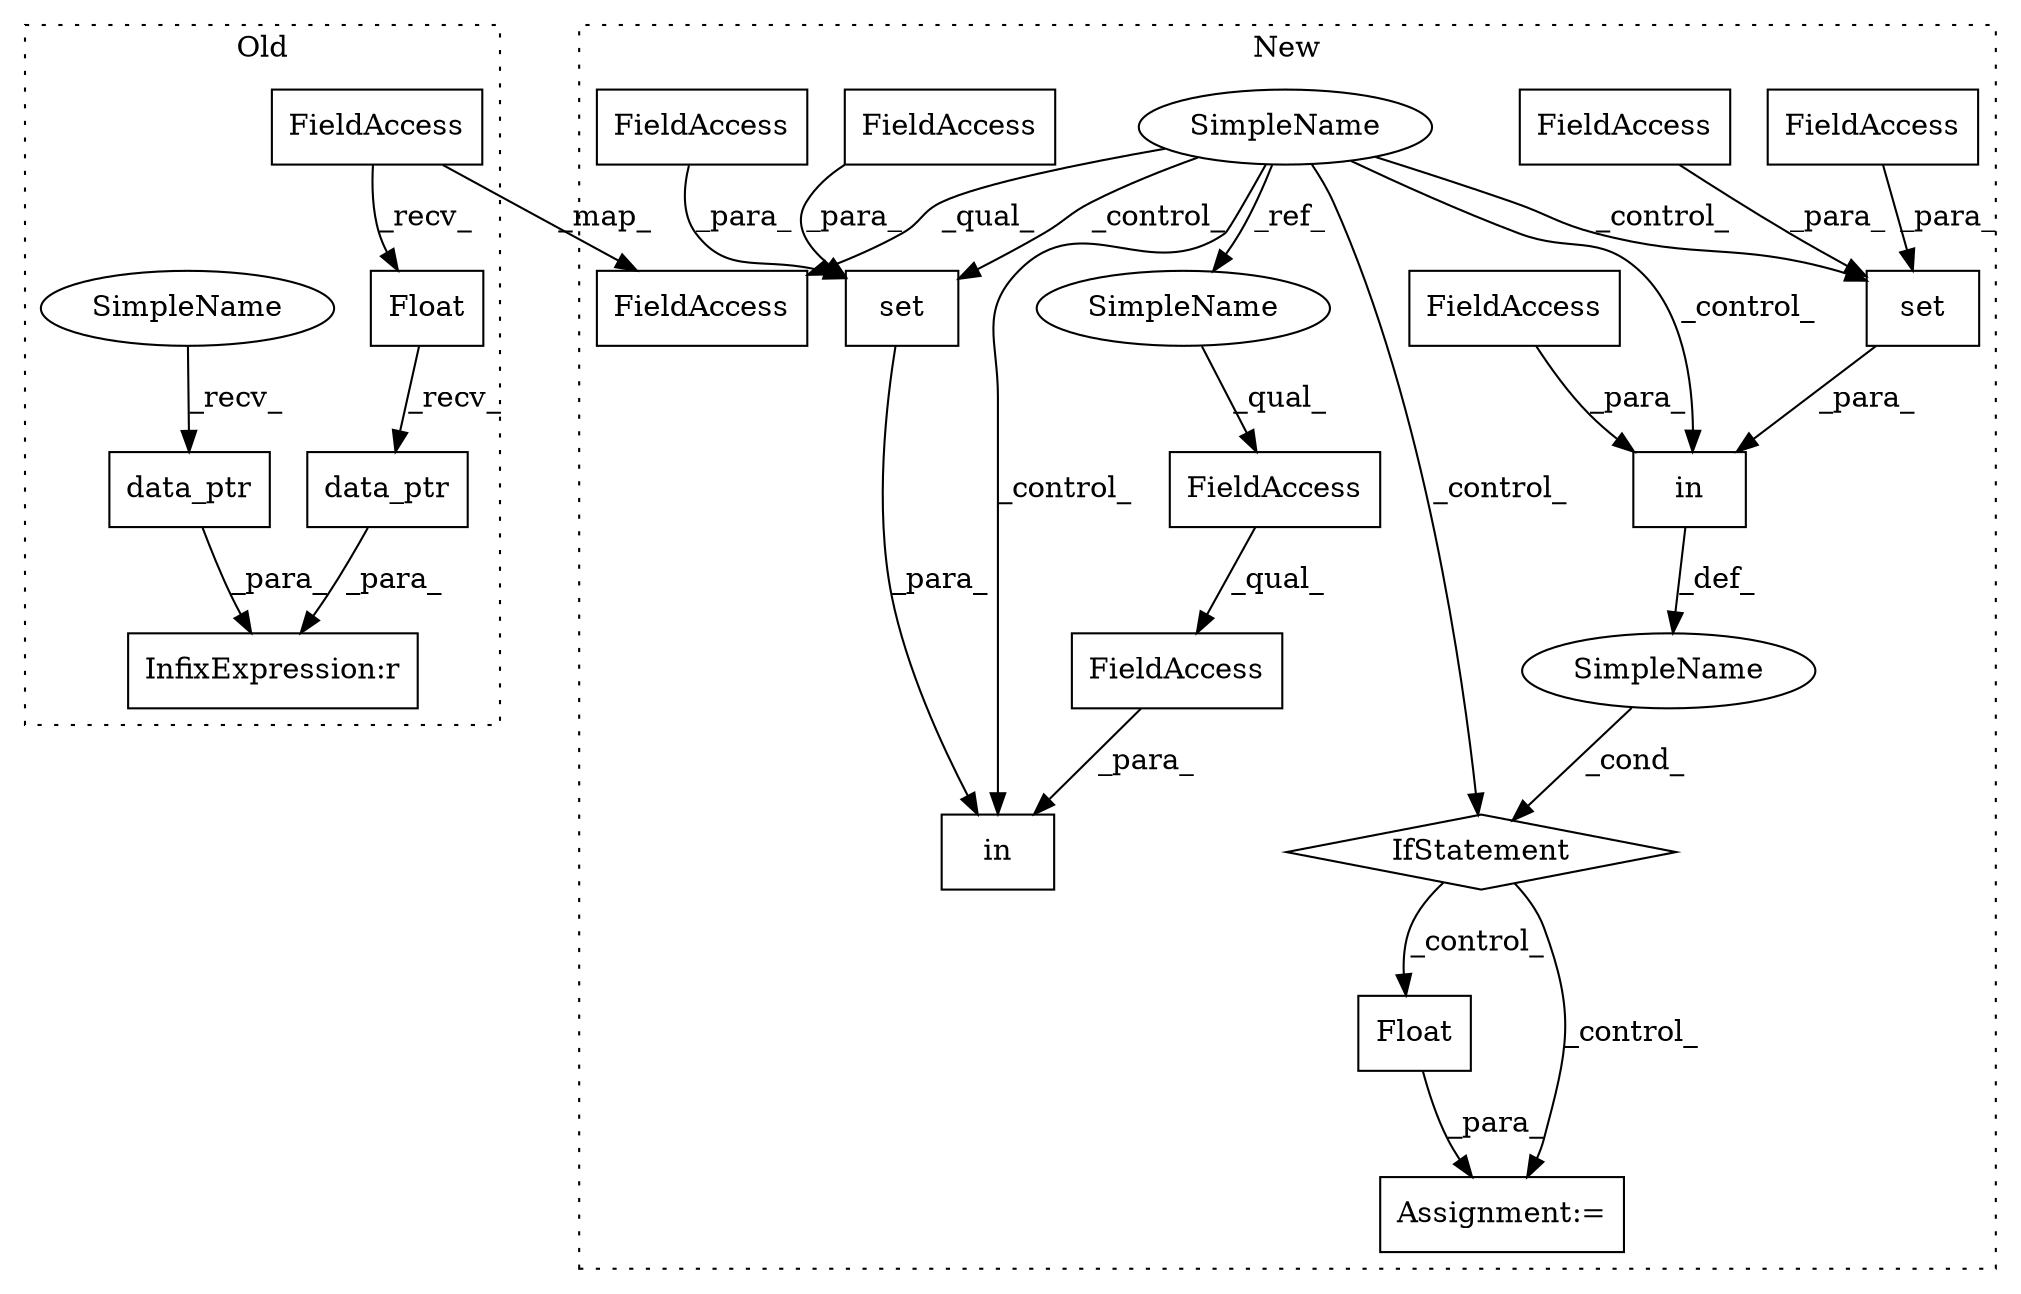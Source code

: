 digraph G {
subgraph cluster0 {
1 [label="data_ptr" a="32" s="5068" l="10" shape="box"];
10 [label="Float" a="32" s="3448" l="7" shape="box"];
11 [label="InfixExpression:r" a="27" s="5078" l="4" shape="box"];
20 [label="data_ptr" a="32" s="5094" l="10" shape="box"];
21 [label="FieldAccess" a="22" s="3441" l="6" shape="box"];
24 [label="SimpleName" a="42" s="5066" l="1" shape="ellipse"];
label = "Old";
style="dotted";
}
subgraph cluster1 {
2 [label="IfStatement" a="25" s="3666,3727" l="12,2" shape="diamond"];
3 [label="set" a="32" s="3694,3726" l="4,1" shape="box"];
4 [label="in" a="105" s="3678" l="49" shape="box"];
5 [label="SimpleName" a="42" s="" l="" shape="ellipse"];
6 [label="Float" a="32" s="3765" l="7" shape="box"];
7 [label="SimpleName" a="42" s="3229" l="1" shape="ellipse"];
8 [label="set" a="32" s="5402,5434" l="4,1" shape="box"];
9 [label="in" a="105" s="5386" l="49" shape="box"];
12 [label="FieldAccess" a="22" s="3712" l="14" shape="box"];
13 [label="FieldAccess" a="22" s="5386" l="6" shape="box"];
14 [label="FieldAccess" a="22" s="3698" l="13" shape="box"];
15 [label="FieldAccess" a="22" s="5406" l="13" shape="box"];
16 [label="FieldAccess" a="22" s="5386" l="12" shape="box"];
17 [label="FieldAccess" a="22" s="3678" l="12" shape="box"];
18 [label="FieldAccess" a="22" s="5420" l="14" shape="box"];
19 [label="Assignment:=" a="7" s="3752" l="1" shape="box"];
22 [label="FieldAccess" a="22" s="3650" l="6" shape="box"];
23 [label="SimpleName" a="42" s="5386" l="1" shape="ellipse"];
label = "New";
style="dotted";
}
1 -> 11 [label="_para_"];
2 -> 19 [label="_control_"];
2 -> 6 [label="_control_"];
3 -> 4 [label="_para_"];
4 -> 5 [label="_def_"];
5 -> 2 [label="_cond_"];
6 -> 19 [label="_para_"];
7 -> 22 [label="_qual_"];
7 -> 3 [label="_control_"];
7 -> 9 [label="_control_"];
7 -> 23 [label="_ref_"];
7 -> 2 [label="_control_"];
7 -> 8 [label="_control_"];
7 -> 4 [label="_control_"];
8 -> 9 [label="_para_"];
10 -> 20 [label="_recv_"];
12 -> 3 [label="_para_"];
13 -> 16 [label="_qual_"];
14 -> 3 [label="_para_"];
15 -> 8 [label="_para_"];
16 -> 9 [label="_para_"];
17 -> 4 [label="_para_"];
18 -> 8 [label="_para_"];
20 -> 11 [label="_para_"];
21 -> 22 [label="_map_"];
21 -> 10 [label="_recv_"];
23 -> 13 [label="_qual_"];
24 -> 1 [label="_recv_"];
}